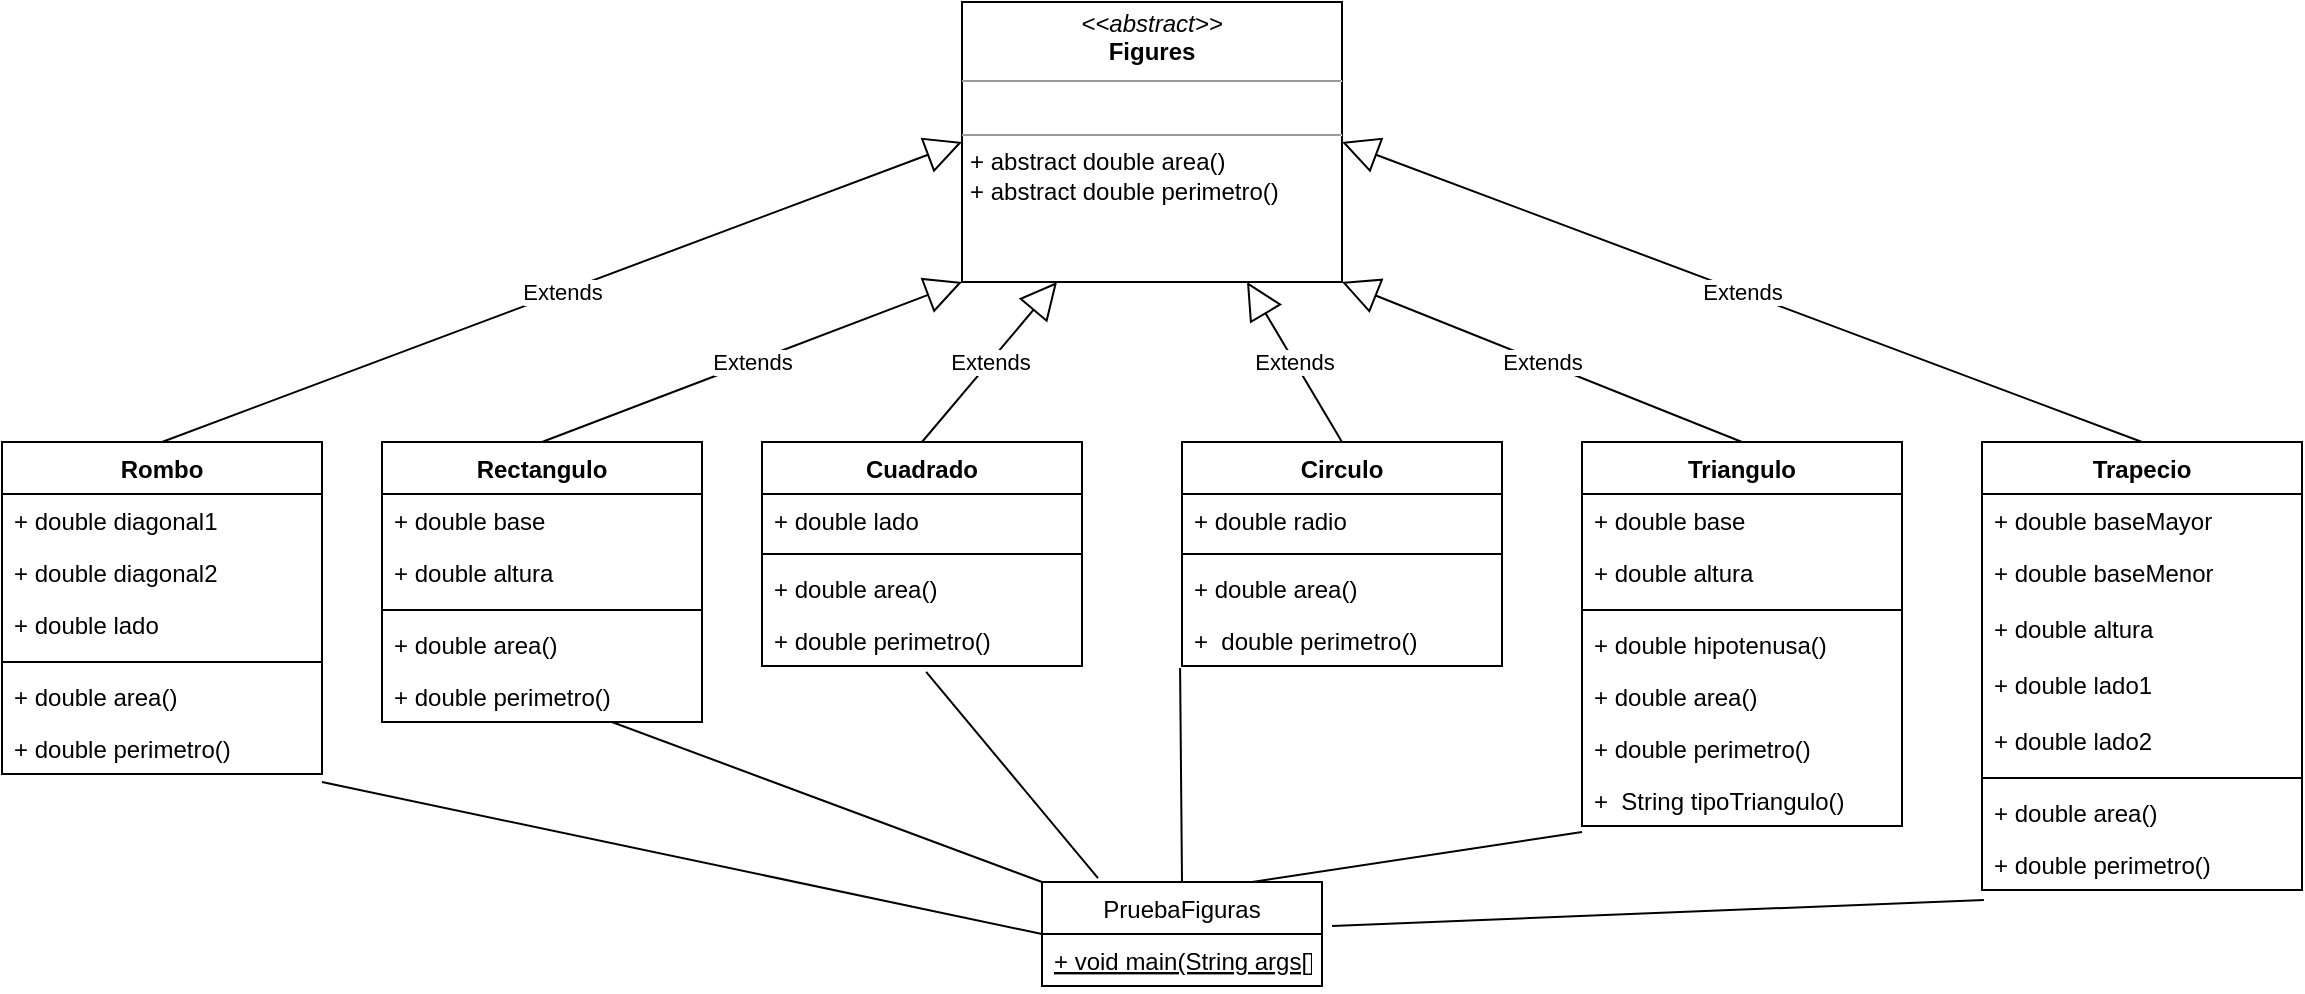 <mxfile>
    <diagram id="GRYnErJ2k0j1YzMC12eA" name="Page-1">
        <mxGraphModel dx="1349" dy="339" grid="1" gridSize="10" guides="1" tooltips="1" connect="1" arrows="1" fold="1" page="0" pageScale="1" pageWidth="850" pageHeight="1100" math="0" shadow="0">
            <root>
                <mxCell id="0"/>
                <mxCell id="1" parent="0"/>
                <mxCell id="4" value="&lt;p style=&quot;margin:0px;margin-top:4px;text-align:center;&quot;&gt;&lt;i&gt;&amp;lt;&amp;lt;abstract&amp;gt;&amp;gt;&lt;/i&gt;&lt;br&gt;&lt;b&gt;Figures&lt;/b&gt;&lt;/p&gt;&lt;hr size=&quot;1&quot;&gt;&lt;p style=&quot;margin:0px;margin-left:4px;&quot;&gt;&lt;br&gt;&lt;/p&gt;&lt;hr size=&quot;1&quot;&gt;&lt;p style=&quot;margin:0px;margin-left:4px;&quot;&gt;+ abstract double area()&lt;br&gt;+ abstract double perimetro()&lt;/p&gt;" style="verticalAlign=top;align=left;overflow=fill;fontSize=12;fontFamily=Helvetica;html=1;" parent="1" vertex="1">
                    <mxGeometry x="300" y="20" width="190" height="140" as="geometry"/>
                </mxCell>
                <mxCell id="5" value="Circulo" style="swimlane;fontStyle=1;align=center;verticalAlign=top;childLayout=stackLayout;horizontal=1;startSize=26;horizontalStack=0;resizeParent=1;resizeParentMax=0;resizeLast=0;collapsible=1;marginBottom=0;" parent="1" vertex="1">
                    <mxGeometry x="410" y="240" width="160" height="112" as="geometry"/>
                </mxCell>
                <mxCell id="6" value="+ double radio" style="text;strokeColor=none;fillColor=none;align=left;verticalAlign=top;spacingLeft=4;spacingRight=4;overflow=hidden;rotatable=0;points=[[0,0.5],[1,0.5]];portConstraint=eastwest;" parent="5" vertex="1">
                    <mxGeometry y="26" width="160" height="26" as="geometry"/>
                </mxCell>
                <mxCell id="7" value="" style="line;strokeWidth=1;fillColor=none;align=left;verticalAlign=middle;spacingTop=-1;spacingLeft=3;spacingRight=3;rotatable=0;labelPosition=right;points=[];portConstraint=eastwest;strokeColor=inherit;" parent="5" vertex="1">
                    <mxGeometry y="52" width="160" height="8" as="geometry"/>
                </mxCell>
                <mxCell id="32" value="+ double area()&#10;" style="text;strokeColor=none;fillColor=none;align=left;verticalAlign=top;spacingLeft=4;spacingRight=4;overflow=hidden;rotatable=0;points=[[0,0.5],[1,0.5]];portConstraint=eastwest;" parent="5" vertex="1">
                    <mxGeometry y="60" width="160" height="26" as="geometry"/>
                </mxCell>
                <mxCell id="33" value="+  double perimetro()" style="text;strokeColor=none;fillColor=none;align=left;verticalAlign=top;spacingLeft=4;spacingRight=4;overflow=hidden;rotatable=0;points=[[0,0.5],[1,0.5]];portConstraint=eastwest;" parent="5" vertex="1">
                    <mxGeometry y="86" width="160" height="26" as="geometry"/>
                </mxCell>
                <mxCell id="9" value="Triangulo" style="swimlane;fontStyle=1;align=center;verticalAlign=top;childLayout=stackLayout;horizontal=1;startSize=26;horizontalStack=0;resizeParent=1;resizeParentMax=0;resizeLast=0;collapsible=1;marginBottom=0;" parent="1" vertex="1">
                    <mxGeometry x="610" y="240" width="160" height="192" as="geometry"/>
                </mxCell>
                <mxCell id="36" value="+ double base" style="text;strokeColor=none;fillColor=none;align=left;verticalAlign=top;spacingLeft=4;spacingRight=4;overflow=hidden;rotatable=0;points=[[0,0.5],[1,0.5]];portConstraint=eastwest;" parent="9" vertex="1">
                    <mxGeometry y="26" width="160" height="26" as="geometry"/>
                </mxCell>
                <mxCell id="37" value="+ double altura" style="text;strokeColor=none;fillColor=none;align=left;verticalAlign=top;spacingLeft=4;spacingRight=4;overflow=hidden;rotatable=0;points=[[0,0.5],[1,0.5]];portConstraint=eastwest;" parent="9" vertex="1">
                    <mxGeometry y="52" width="160" height="28" as="geometry"/>
                </mxCell>
                <mxCell id="11" value="" style="line;strokeWidth=1;fillColor=none;align=left;verticalAlign=middle;spacingTop=-1;spacingLeft=3;spacingRight=3;rotatable=0;labelPosition=right;points=[];portConstraint=eastwest;strokeColor=inherit;" parent="9" vertex="1">
                    <mxGeometry y="80" width="160" height="8" as="geometry"/>
                </mxCell>
                <mxCell id="12" value="+ double hipotenusa()" style="text;strokeColor=none;fillColor=none;align=left;verticalAlign=top;spacingLeft=4;spacingRight=4;overflow=hidden;rotatable=0;points=[[0,0.5],[1,0.5]];portConstraint=eastwest;" parent="9" vertex="1">
                    <mxGeometry y="88" width="160" height="26" as="geometry"/>
                </mxCell>
                <mxCell id="34" value="+ double area()&#10;" style="text;strokeColor=none;fillColor=none;align=left;verticalAlign=top;spacingLeft=4;spacingRight=4;overflow=hidden;rotatable=0;points=[[0,0.5],[1,0.5]];portConstraint=eastwest;" parent="9" vertex="1">
                    <mxGeometry y="114" width="160" height="26" as="geometry"/>
                </mxCell>
                <mxCell id="35" value="+ double perimetro()" style="text;strokeColor=none;fillColor=none;align=left;verticalAlign=top;spacingLeft=4;spacingRight=4;overflow=hidden;rotatable=0;points=[[0,0.5],[1,0.5]];portConstraint=eastwest;" parent="9" vertex="1">
                    <mxGeometry y="140" width="160" height="26" as="geometry"/>
                </mxCell>
                <mxCell id="38" value="+  String tipoTriangulo()" style="text;strokeColor=none;fillColor=none;align=left;verticalAlign=top;spacingLeft=4;spacingRight=4;overflow=hidden;rotatable=0;points=[[0,0.5],[1,0.5]];portConstraint=eastwest;" parent="9" vertex="1">
                    <mxGeometry y="166" width="160" height="26" as="geometry"/>
                </mxCell>
                <mxCell id="13" value="Cuadrado" style="swimlane;fontStyle=1;align=center;verticalAlign=top;childLayout=stackLayout;horizontal=1;startSize=26;horizontalStack=0;resizeParent=1;resizeParentMax=0;resizeLast=0;collapsible=1;marginBottom=0;" parent="1" vertex="1">
                    <mxGeometry x="200" y="240" width="160" height="112" as="geometry"/>
                </mxCell>
                <mxCell id="14" value="+ double lado" style="text;strokeColor=none;fillColor=none;align=left;verticalAlign=top;spacingLeft=4;spacingRight=4;overflow=hidden;rotatable=0;points=[[0,0.5],[1,0.5]];portConstraint=eastwest;" parent="13" vertex="1">
                    <mxGeometry y="26" width="160" height="26" as="geometry"/>
                </mxCell>
                <mxCell id="15" value="" style="line;strokeWidth=1;fillColor=none;align=left;verticalAlign=middle;spacingTop=-1;spacingLeft=3;spacingRight=3;rotatable=0;labelPosition=right;points=[];portConstraint=eastwest;strokeColor=inherit;" parent="13" vertex="1">
                    <mxGeometry y="52" width="160" height="8" as="geometry"/>
                </mxCell>
                <mxCell id="30" value="+ double area()&#10;" style="text;strokeColor=none;fillColor=none;align=left;verticalAlign=top;spacingLeft=4;spacingRight=4;overflow=hidden;rotatable=0;points=[[0,0.5],[1,0.5]];portConstraint=eastwest;" parent="13" vertex="1">
                    <mxGeometry y="60" width="160" height="26" as="geometry"/>
                </mxCell>
                <mxCell id="31" value="+ double perimetro()" style="text;strokeColor=none;fillColor=none;align=left;verticalAlign=top;spacingLeft=4;spacingRight=4;overflow=hidden;rotatable=0;points=[[0,0.5],[1,0.5]];portConstraint=eastwest;" parent="13" vertex="1">
                    <mxGeometry y="86" width="160" height="26" as="geometry"/>
                </mxCell>
                <mxCell id="17" value="Rectangulo" style="swimlane;fontStyle=1;align=center;verticalAlign=top;childLayout=stackLayout;horizontal=1;startSize=26;horizontalStack=0;resizeParent=1;resizeParentMax=0;resizeLast=0;collapsible=1;marginBottom=0;" parent="1" vertex="1">
                    <mxGeometry x="10" y="240" width="160" height="140" as="geometry"/>
                </mxCell>
                <mxCell id="18" value="+ double base" style="text;strokeColor=none;fillColor=none;align=left;verticalAlign=top;spacingLeft=4;spacingRight=4;overflow=hidden;rotatable=0;points=[[0,0.5],[1,0.5]];portConstraint=eastwest;" parent="17" vertex="1">
                    <mxGeometry y="26" width="160" height="26" as="geometry"/>
                </mxCell>
                <mxCell id="26" value="+ double altura" style="text;strokeColor=none;fillColor=none;align=left;verticalAlign=top;spacingLeft=4;spacingRight=4;overflow=hidden;rotatable=0;points=[[0,0.5],[1,0.5]];portConstraint=eastwest;" parent="17" vertex="1">
                    <mxGeometry y="52" width="160" height="28" as="geometry"/>
                </mxCell>
                <mxCell id="19" value="" style="line;strokeWidth=1;fillColor=none;align=left;verticalAlign=middle;spacingTop=-1;spacingLeft=3;spacingRight=3;rotatable=0;labelPosition=right;points=[];portConstraint=eastwest;strokeColor=inherit;" parent="17" vertex="1">
                    <mxGeometry y="80" width="160" height="8" as="geometry"/>
                </mxCell>
                <mxCell id="20" value="+ double area()&#10;" style="text;strokeColor=none;fillColor=none;align=left;verticalAlign=top;spacingLeft=4;spacingRight=4;overflow=hidden;rotatable=0;points=[[0,0.5],[1,0.5]];portConstraint=eastwest;" parent="17" vertex="1">
                    <mxGeometry y="88" width="160" height="26" as="geometry"/>
                </mxCell>
                <mxCell id="27" value="+ double perimetro()" style="text;strokeColor=none;fillColor=none;align=left;verticalAlign=top;spacingLeft=4;spacingRight=4;overflow=hidden;rotatable=0;points=[[0,0.5],[1,0.5]];portConstraint=eastwest;" parent="17" vertex="1">
                    <mxGeometry y="114" width="160" height="26" as="geometry"/>
                </mxCell>
                <mxCell id="21" value="Extends" style="endArrow=block;endSize=16;endFill=0;html=1;exitX=0.5;exitY=0;exitDx=0;exitDy=0;entryX=0;entryY=1;entryDx=0;entryDy=0;" parent="1" source="17" target="4" edge="1">
                    <mxGeometry width="160" relative="1" as="geometry">
                        <mxPoint x="70" y="180" as="sourcePoint"/>
                        <mxPoint x="230" y="180" as="targetPoint"/>
                    </mxGeometry>
                </mxCell>
                <mxCell id="22" value="Extends" style="endArrow=block;endSize=16;endFill=0;html=1;exitX=0.5;exitY=0;exitDx=0;exitDy=0;entryX=1;entryY=1;entryDx=0;entryDy=0;" parent="1" source="9" target="4" edge="1">
                    <mxGeometry width="160" relative="1" as="geometry">
                        <mxPoint x="450" y="250" as="sourcePoint"/>
                        <mxPoint x="660" y="170" as="targetPoint"/>
                    </mxGeometry>
                </mxCell>
                <mxCell id="23" value="Extends" style="endArrow=block;endSize=16;endFill=0;html=1;exitX=0.5;exitY=0;exitDx=0;exitDy=0;entryX=0.75;entryY=1;entryDx=0;entryDy=0;" parent="1" source="5" target="4" edge="1">
                    <mxGeometry width="160" relative="1" as="geometry">
                        <mxPoint x="700" y="250" as="sourcePoint"/>
                        <mxPoint x="500" y="170" as="targetPoint"/>
                    </mxGeometry>
                </mxCell>
                <mxCell id="24" value="Extends" style="endArrow=block;endSize=16;endFill=0;html=1;exitX=0.5;exitY=0;exitDx=0;exitDy=0;entryX=0.25;entryY=1;entryDx=0;entryDy=0;" parent="1" source="13" target="4" edge="1">
                    <mxGeometry width="160" relative="1" as="geometry">
                        <mxPoint x="387.5" y="250" as="sourcePoint"/>
                        <mxPoint x="340" y="170" as="targetPoint"/>
                    </mxGeometry>
                </mxCell>
                <mxCell id="39" value="PruebaFiguras" style="swimlane;fontStyle=0;childLayout=stackLayout;horizontal=1;startSize=26;fillColor=none;horizontalStack=0;resizeParent=1;resizeParentMax=0;resizeLast=0;collapsible=1;marginBottom=0;" parent="1" vertex="1">
                    <mxGeometry x="340" y="460" width="140" height="52" as="geometry"/>
                </mxCell>
                <mxCell id="40" value="+ void main(String args[])" style="text;strokeColor=none;fillColor=none;align=left;verticalAlign=top;spacingLeft=4;spacingRight=4;overflow=hidden;rotatable=0;points=[[0,0.5],[1,0.5]];portConstraint=eastwest;fontStyle=4" parent="39" vertex="1">
                    <mxGeometry y="26" width="140" height="26" as="geometry"/>
                </mxCell>
                <mxCell id="43" value="" style="endArrow=none;html=1;exitX=0;exitY=0;exitDx=0;exitDy=0;" parent="1" source="39" target="27" edge="1">
                    <mxGeometry width="50" height="50" relative="1" as="geometry">
                        <mxPoint x="350" y="460" as="sourcePoint"/>
                        <mxPoint x="400" y="410" as="targetPoint"/>
                    </mxGeometry>
                </mxCell>
                <mxCell id="44" value="" style="endArrow=none;html=1;entryX=-0.006;entryY=1.038;entryDx=0;entryDy=0;entryPerimeter=0;exitX=0.5;exitY=0;exitDx=0;exitDy=0;" parent="1" source="39" target="33" edge="1">
                    <mxGeometry width="50" height="50" relative="1" as="geometry">
                        <mxPoint x="350" y="470" as="sourcePoint"/>
                        <mxPoint x="183.04" y="394.004" as="targetPoint"/>
                    </mxGeometry>
                </mxCell>
                <mxCell id="45" value="" style="endArrow=none;html=1;entryX=0;entryY=1.115;entryDx=0;entryDy=0;entryPerimeter=0;exitX=0.75;exitY=0;exitDx=0;exitDy=0;" parent="1" source="39" target="38" edge="1">
                    <mxGeometry width="50" height="50" relative="1" as="geometry">
                        <mxPoint x="360" y="480" as="sourcePoint"/>
                        <mxPoint x="193.04" y="404.004" as="targetPoint"/>
                    </mxGeometry>
                </mxCell>
                <mxCell id="46" value="" style="endArrow=none;html=1;entryX=0.513;entryY=1.115;entryDx=0;entryDy=0;entryPerimeter=0;exitX=0.2;exitY=-0.038;exitDx=0;exitDy=0;exitPerimeter=0;" parent="1" source="39" target="31" edge="1">
                    <mxGeometry width="50" height="50" relative="1" as="geometry">
                        <mxPoint x="370" y="490" as="sourcePoint"/>
                        <mxPoint x="203.04" y="414.004" as="targetPoint"/>
                    </mxGeometry>
                </mxCell>
                <mxCell id="47" value="Trapecio" style="swimlane;fontStyle=1;align=center;verticalAlign=top;childLayout=stackLayout;horizontal=1;startSize=26;horizontalStack=0;resizeParent=1;resizeParentMax=0;resizeLast=0;collapsible=1;marginBottom=0;" parent="1" vertex="1">
                    <mxGeometry x="810" y="240" width="160" height="224" as="geometry"/>
                </mxCell>
                <mxCell id="48" value="+ double baseMayor" style="text;strokeColor=none;fillColor=none;align=left;verticalAlign=top;spacingLeft=4;spacingRight=4;overflow=hidden;rotatable=0;points=[[0,0.5],[1,0.5]];portConstraint=eastwest;" parent="47" vertex="1">
                    <mxGeometry y="26" width="160" height="26" as="geometry"/>
                </mxCell>
                <mxCell id="49" value="+ double baseMenor" style="text;strokeColor=none;fillColor=none;align=left;verticalAlign=top;spacingLeft=4;spacingRight=4;overflow=hidden;rotatable=0;points=[[0,0.5],[1,0.5]];portConstraint=eastwest;" parent="47" vertex="1">
                    <mxGeometry y="52" width="160" height="28" as="geometry"/>
                </mxCell>
                <mxCell id="60" value="+ double altura" style="text;strokeColor=none;fillColor=none;align=left;verticalAlign=top;spacingLeft=4;spacingRight=4;overflow=hidden;rotatable=0;points=[[0,0.5],[1,0.5]];portConstraint=eastwest;" parent="47" vertex="1">
                    <mxGeometry y="80" width="160" height="28" as="geometry"/>
                </mxCell>
                <mxCell id="61" value="+ double lado1&#10;" style="text;strokeColor=none;fillColor=none;align=left;verticalAlign=top;spacingLeft=4;spacingRight=4;overflow=hidden;rotatable=0;points=[[0,0.5],[1,0.5]];portConstraint=eastwest;" parent="47" vertex="1">
                    <mxGeometry y="108" width="160" height="28" as="geometry"/>
                </mxCell>
                <mxCell id="62" value="+ double lado2&#10;" style="text;strokeColor=none;fillColor=none;align=left;verticalAlign=top;spacingLeft=4;spacingRight=4;overflow=hidden;rotatable=0;points=[[0,0.5],[1,0.5]];portConstraint=eastwest;" parent="47" vertex="1">
                    <mxGeometry y="136" width="160" height="28" as="geometry"/>
                </mxCell>
                <mxCell id="50" value="" style="line;strokeWidth=1;fillColor=none;align=left;verticalAlign=middle;spacingTop=-1;spacingLeft=3;spacingRight=3;rotatable=0;labelPosition=right;points=[];portConstraint=eastwest;strokeColor=inherit;" parent="47" vertex="1">
                    <mxGeometry y="164" width="160" height="8" as="geometry"/>
                </mxCell>
                <mxCell id="51" value="+ double area()&#10;" style="text;strokeColor=none;fillColor=none;align=left;verticalAlign=top;spacingLeft=4;spacingRight=4;overflow=hidden;rotatable=0;points=[[0,0.5],[1,0.5]];portConstraint=eastwest;" parent="47" vertex="1">
                    <mxGeometry y="172" width="160" height="26" as="geometry"/>
                </mxCell>
                <mxCell id="52" value="+ double perimetro()" style="text;strokeColor=none;fillColor=none;align=left;verticalAlign=top;spacingLeft=4;spacingRight=4;overflow=hidden;rotatable=0;points=[[0,0.5],[1,0.5]];portConstraint=eastwest;" parent="47" vertex="1">
                    <mxGeometry y="198" width="160" height="26" as="geometry"/>
                </mxCell>
                <mxCell id="53" value="Rombo" style="swimlane;fontStyle=1;align=center;verticalAlign=top;childLayout=stackLayout;horizontal=1;startSize=26;horizontalStack=0;resizeParent=1;resizeParentMax=0;resizeLast=0;collapsible=1;marginBottom=0;" parent="1" vertex="1">
                    <mxGeometry x="-180" y="240" width="160" height="166" as="geometry"/>
                </mxCell>
                <mxCell id="54" value="+ double diagonal1&#10;" style="text;strokeColor=none;fillColor=none;align=left;verticalAlign=top;spacingLeft=4;spacingRight=4;overflow=hidden;rotatable=0;points=[[0,0.5],[1,0.5]];portConstraint=eastwest;" parent="53" vertex="1">
                    <mxGeometry y="26" width="160" height="26" as="geometry"/>
                </mxCell>
                <mxCell id="59" value="+ double diagonal2&#10;" style="text;strokeColor=none;fillColor=none;align=left;verticalAlign=top;spacingLeft=4;spacingRight=4;overflow=hidden;rotatable=0;points=[[0,0.5],[1,0.5]];portConstraint=eastwest;" parent="53" vertex="1">
                    <mxGeometry y="52" width="160" height="26" as="geometry"/>
                </mxCell>
                <mxCell id="55" value="+ double lado" style="text;strokeColor=none;fillColor=none;align=left;verticalAlign=top;spacingLeft=4;spacingRight=4;overflow=hidden;rotatable=0;points=[[0,0.5],[1,0.5]];portConstraint=eastwest;" parent="53" vertex="1">
                    <mxGeometry y="78" width="160" height="28" as="geometry"/>
                </mxCell>
                <mxCell id="56" value="" style="line;strokeWidth=1;fillColor=none;align=left;verticalAlign=middle;spacingTop=-1;spacingLeft=3;spacingRight=3;rotatable=0;labelPosition=right;points=[];portConstraint=eastwest;strokeColor=inherit;" parent="53" vertex="1">
                    <mxGeometry y="106" width="160" height="8" as="geometry"/>
                </mxCell>
                <mxCell id="57" value="+ double area()&#10;" style="text;strokeColor=none;fillColor=none;align=left;verticalAlign=top;spacingLeft=4;spacingRight=4;overflow=hidden;rotatable=0;points=[[0,0.5],[1,0.5]];portConstraint=eastwest;" parent="53" vertex="1">
                    <mxGeometry y="114" width="160" height="26" as="geometry"/>
                </mxCell>
                <mxCell id="58" value="+ double perimetro()" style="text;strokeColor=none;fillColor=none;align=left;verticalAlign=top;spacingLeft=4;spacingRight=4;overflow=hidden;rotatable=0;points=[[0,0.5],[1,0.5]];portConstraint=eastwest;" parent="53" vertex="1">
                    <mxGeometry y="140" width="160" height="26" as="geometry"/>
                </mxCell>
                <mxCell id="63" value="Extends" style="endArrow=block;endSize=16;endFill=0;html=1;exitX=0.5;exitY=0;exitDx=0;exitDy=0;entryX=0;entryY=0.5;entryDx=0;entryDy=0;" parent="1" source="53" target="4" edge="1">
                    <mxGeometry width="160" relative="1" as="geometry">
                        <mxPoint x="100" y="250" as="sourcePoint"/>
                        <mxPoint x="310" y="170" as="targetPoint"/>
                    </mxGeometry>
                </mxCell>
                <mxCell id="64" value="Extends" style="endArrow=block;endSize=16;endFill=0;html=1;exitX=0.5;exitY=0;exitDx=0;exitDy=0;entryX=1;entryY=0.5;entryDx=0;entryDy=0;" parent="1" source="47" target="4" edge="1">
                    <mxGeometry width="160" relative="1" as="geometry">
                        <mxPoint x="-90" y="250" as="sourcePoint"/>
                        <mxPoint x="310" y="100" as="targetPoint"/>
                    </mxGeometry>
                </mxCell>
                <mxCell id="65" value="" style="endArrow=none;html=1;exitX=0;exitY=0.5;exitDx=0;exitDy=0;entryX=1;entryY=1.154;entryDx=0;entryDy=0;entryPerimeter=0;" parent="1" source="39" target="58" edge="1">
                    <mxGeometry width="50" height="50" relative="1" as="geometry">
                        <mxPoint x="350" y="470" as="sourcePoint"/>
                        <mxPoint x="134.946" y="390" as="targetPoint"/>
                    </mxGeometry>
                </mxCell>
                <mxCell id="66" value="" style="endArrow=none;html=1;entryX=0.006;entryY=1.192;entryDx=0;entryDy=0;entryPerimeter=0;exitX=1.036;exitY=-0.154;exitDx=0;exitDy=0;exitPerimeter=0;" parent="1" source="40" target="52" edge="1">
                    <mxGeometry width="50" height="50" relative="1" as="geometry">
                        <mxPoint x="455" y="470" as="sourcePoint"/>
                        <mxPoint x="620" y="444.99" as="targetPoint"/>
                    </mxGeometry>
                </mxCell>
            </root>
        </mxGraphModel>
    </diagram>
</mxfile>
